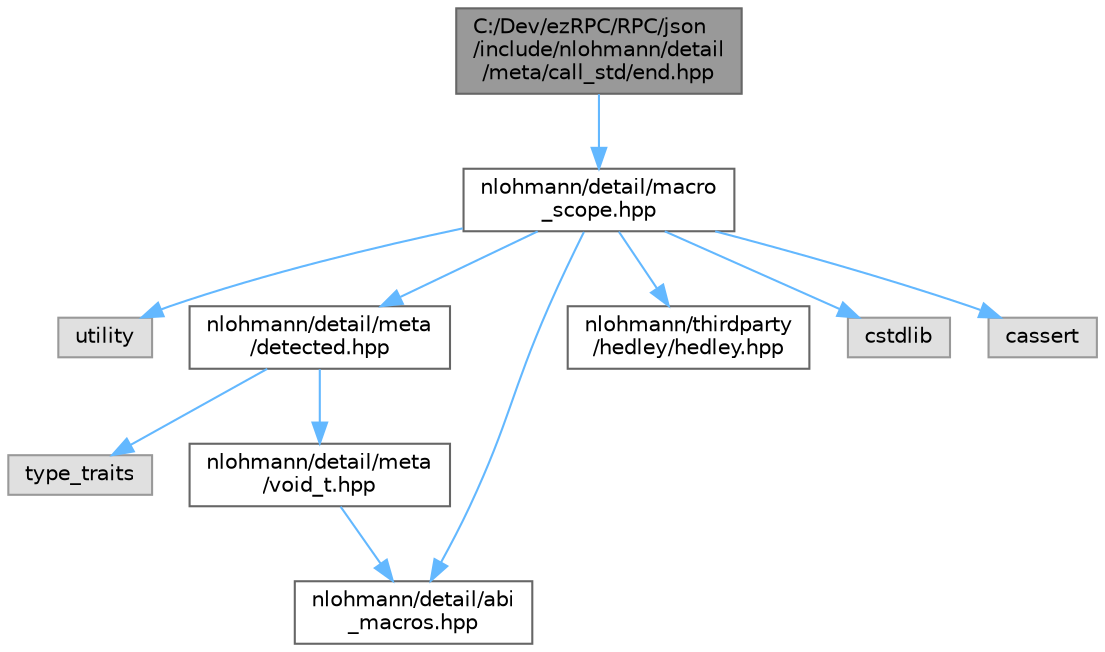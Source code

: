 digraph "C:/Dev/ezRPC/RPC/json/include/nlohmann/detail/meta/call_std/end.hpp"
{
 // LATEX_PDF_SIZE
  bgcolor="transparent";
  edge [fontname=Helvetica,fontsize=10,labelfontname=Helvetica,labelfontsize=10];
  node [fontname=Helvetica,fontsize=10,shape=box,height=0.2,width=0.4];
  Node1 [id="Node000001",label="C:/Dev/ezRPC/RPC/json\l/include/nlohmann/detail\l/meta/call_std/end.hpp",height=0.2,width=0.4,color="gray40", fillcolor="grey60", style="filled", fontcolor="black",tooltip=" "];
  Node1 -> Node2 [id="edge1_Node000001_Node000002",color="steelblue1",style="solid",tooltip=" "];
  Node2 [id="Node000002",label="nlohmann/detail/macro\l_scope.hpp",height=0.2,width=0.4,color="grey40", fillcolor="white", style="filled",URL="$macro__scope_8hpp.html",tooltip=" "];
  Node2 -> Node3 [id="edge2_Node000002_Node000003",color="steelblue1",style="solid",tooltip=" "];
  Node3 [id="Node000003",label="utility",height=0.2,width=0.4,color="grey60", fillcolor="#E0E0E0", style="filled",tooltip=" "];
  Node2 -> Node4 [id="edge3_Node000002_Node000004",color="steelblue1",style="solid",tooltip=" "];
  Node4 [id="Node000004",label="nlohmann/detail/meta\l/detected.hpp",height=0.2,width=0.4,color="grey40", fillcolor="white", style="filled",URL="$detected_8hpp.html",tooltip=" "];
  Node4 -> Node5 [id="edge4_Node000004_Node000005",color="steelblue1",style="solid",tooltip=" "];
  Node5 [id="Node000005",label="type_traits",height=0.2,width=0.4,color="grey60", fillcolor="#E0E0E0", style="filled",tooltip=" "];
  Node4 -> Node6 [id="edge5_Node000004_Node000006",color="steelblue1",style="solid",tooltip=" "];
  Node6 [id="Node000006",label="nlohmann/detail/meta\l/void_t.hpp",height=0.2,width=0.4,color="grey40", fillcolor="white", style="filled",URL="$void__t_8hpp.html",tooltip=" "];
  Node6 -> Node7 [id="edge6_Node000006_Node000007",color="steelblue1",style="solid",tooltip=" "];
  Node7 [id="Node000007",label="nlohmann/detail/abi\l_macros.hpp",height=0.2,width=0.4,color="grey40", fillcolor="white", style="filled",URL="$abi__macros_8hpp.html",tooltip=" "];
  Node2 -> Node8 [id="edge7_Node000002_Node000008",color="steelblue1",style="solid",tooltip=" "];
  Node8 [id="Node000008",label="nlohmann/thirdparty\l/hedley/hedley.hpp",height=0.2,width=0.4,color="grey40", fillcolor="white", style="filled",URL="$hedley_8hpp.html",tooltip=" "];
  Node2 -> Node7 [id="edge8_Node000002_Node000007",color="steelblue1",style="solid",tooltip=" "];
  Node2 -> Node9 [id="edge9_Node000002_Node000009",color="steelblue1",style="solid",tooltip=" "];
  Node9 [id="Node000009",label="cstdlib",height=0.2,width=0.4,color="grey60", fillcolor="#E0E0E0", style="filled",tooltip=" "];
  Node2 -> Node10 [id="edge10_Node000002_Node000010",color="steelblue1",style="solid",tooltip=" "];
  Node10 [id="Node000010",label="cassert",height=0.2,width=0.4,color="grey60", fillcolor="#E0E0E0", style="filled",tooltip=" "];
}
